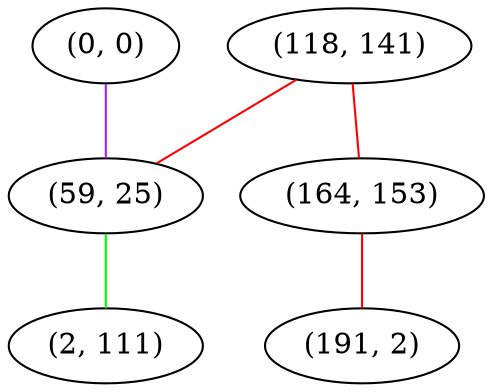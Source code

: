 graph "" {
"(0, 0)";
"(118, 141)";
"(59, 25)";
"(164, 153)";
"(191, 2)";
"(2, 111)";
"(0, 0)" -- "(59, 25)"  [color=purple, key=0, weight=4];
"(118, 141)" -- "(59, 25)"  [color=red, key=0, weight=1];
"(118, 141)" -- "(164, 153)"  [color=red, key=0, weight=1];
"(59, 25)" -- "(2, 111)"  [color=green, key=0, weight=2];
"(164, 153)" -- "(191, 2)"  [color=red, key=0, weight=1];
}
